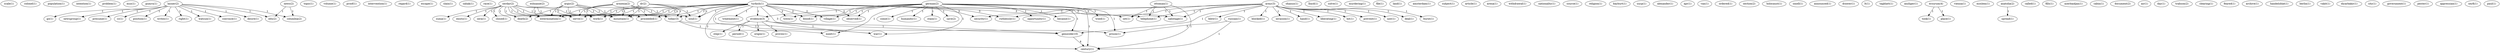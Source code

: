digraph G {
  scale [ label="scale(1)" ];
  colonel [ label="colonel(1)" ];
  population [ label="population(1)" ];
  intention [ label="intention(1)" ];
  problem [ label="problem(1)" ];
  mus [ label="mus(1)" ];
  gumru [ label="gumru(1)" ];
  lasner [ label="lasner(2)" ];
  presume [ label="presume(1)" ];
  cc [ label="cc(1)" ];
  right [ label="right(1)" ];
  watsun [ label="watsun(1)" ];
  convince [ label="convince(1)" ];
  desire [ label="desire(1)" ];
  go [ label="go(1)" ];
  newsgroup [ label="newsgroup(1)" ];
  edu [ label="edu(2)" ];
  position [ label="position(1)" ];
  columbia [ label="columbia(2)" ];
  writes [ label="writes(1)" ];
  topic [ label="topic(1)" ];
  volume [ label="volume(1)" ];
  proof [ label="proof(1)" ];
  intervention [ label="intervention(1)" ];
  regard [ label="regard(1)" ];
  escape [ label="escape(1)" ];
  slain [ label="slain(1)" ];
  sahak [ label="sahak(1)" ];
  race [ label="race(1)" ];
  serdar [ label="serdar(2)" ];
  zuma [ label="zuma(1)" ];
  exists [ label="exists(1)" ];
  sera [ label="sera(1)" ];
  closed [ label="closed(1)" ];
  soul [ label="soul(1)" ];
  work [ label="work(1)" ];
  proceeded [ label="proceeded(1)" ];
  today [ label="today(3)" ];
  death [ label="death(2)" ];
  mountain [ label="mountain(1)" ];
  serve [ label="serve(1)" ];
  extermination [ label="extermination(1)" ];
  ohanus [ label="ohanus(1)" ];
  lloyd [ label="lloyd(1)" ];
  solve [ label="solve(1)" ];
  army [ label="army(3)" ];
  saw [ label="saw(1)" ];
  deal [ label="deal(1)" ];
  burnt [ label="burnt(1)" ];
  blew [ label="blew(1)" ];
  blocked [ label="blocked(1)" ];
  invasion [ label="invasion(1)" ];
  hand [ label="hand(1)" ];
  liberating [ label="liberating(1)" ];
  ruthlessly [ label="ruthlessly(1)" ];
  hit [ label="hit(1)" ];
  prevent [ label="prevent(1)" ];
  genocide [ label="genocide(10)" ];
  security [ label="security(1)" ];
  telephone [ label="telephone(1)" ];
  sabotage [ label="sabotage(1)" ];
  set [ label="set(1)" ];
  murdering [ label="murdering(1)" ];
  german [ label="german(2)" ];
  observed [ label="observed(1)" ];
  evidence [ label="evidence(3)" ];
  war [ label="war(1)" ];
  town [ label="town(1)" ];
  humanity [ label="humanity(1)" ];
  stain [ label="stain(1)" ];
  save [ label="save(2)" ];
  opportunity [ label="opportunity(1)" ];
  blood [ label="blood(1)" ];
  became [ label="became(1)" ];
  tried [ label="tried(1)" ];
  village [ label="village(1)" ];
  come [ label="come(1)" ];
  meet [ label="meet(1)" ];
  century [ label="century(1)" ];
  prison [ label="prison(1)" ];
  file [ label="file(1)" ];
  land [ label="land(1)" ];
  amsterdam [ label="amsterdam(1)" ];
  subject [ label="subject(1)" ];
  article [ label="article(1)" ];
  arena [ label="arena(1)" ];
  withdrawal [ label="withdrawal(1)" ];
  nationality [ label="nationality(1)" ];
  source [ label="source(1)" ];
  news [ label="news(2)" ];
  religion [ label="religion(1)" ];
  dr [ label="dr(2)" ];
  bayburt [ label="bayburt(1)" ];
  uucp [ label="uucp(1)" ];
  alexander [ label="alexander(1)" ];
  apr [ label="apr(1)" ];
  van [ label="van(1)" ];
  ordered [ label="ordered(1)" ];
  section [ label="section(2)" ];
  holocaust [ label="holocaust(1)" ];
  armenia [ label="armenia(2)" ];
  smell [ label="smell(1)" ];
  turkish [ label="turkish(1)" ];
  treatment [ label="treatment(1)" ];
  announced [ label="announced(1)" ];
  drawer [ label="drawer(1)" ];
  proves [ label="proves(1)" ];
  step [ label="step(1)" ];
  period [ label="period(1)" ];
  origin [ label="origin(1)" ];
  lt [ label="lt(1)" ];
  tagblatt [ label="tagblatt(1)" ];
  anzliger [ label="anzliger(1)" ];
  argic [ label="argic(2)" ];
  erzurum [ label="erzurum(4)" ];
  took [ label="took(1)" ];
  place [ label="place(1)" ];
  vienna [ label="vienna(1)" ];
  moslem [ label="moslem(1)" ];
  anatolia [ label="anatolia(2)" ];
  spread [ label="spread(1)" ];
  called [ label="called(1)" ];
  fills [ label="fills(1)" ];
  azerbaidjan [ label="azerbaidjan(1)" ];
  cabin [ label="cabin(1)" ];
  document [ label="document(2)" ];
  air [ label="air(1)" ];
  day [ label="day(1)" ];
  trabzon [ label="trabzon(2)" ];
  clearing [ label="clearing(1)" ];
  feared [ label="feared(1)" ];
  archive [ label="archive(1)" ];
  handelsblat [ label="handelsblat(1)" ];
  ottoman [ label="ottoman(1)" ];
  russian [ label="russian(1)" ];
  berlin [ label="berlin(1)" ];
  eshnanie [ label="eshnanie(2)" ];
  vakit [ label="vakit(1)" ];
  diyarbakir [ label="diyarbakir(1)" ];
  city [ label="city(1)" ];
  government [ label="government(1)" ];
  pester [ label="pester(1)" ];
  appressian [ label="appressian(1)" ];
  seyfi [ label="seyfi(1)" ];
  paul [ label="paul(1)" ];
  lasner -> presume [ label="1" ];
  lasner -> cc [ label="1" ];
  lasner -> right [ label="1" ];
  lasner -> watsun [ label="1" ];
  lasner -> convince [ label="1" ];
  lasner -> desire [ label="1" ];
  lasner -> go [ label="1" ];
  lasner -> newsgroup [ label="1" ];
  lasner -> edu [ label="1" ];
  lasner -> position [ label="1" ];
  lasner -> columbia [ label="1" ];
  lasner -> writes [ label="1" ];
  serdar -> zuma [ label="1" ];
  serdar -> exists [ label="1" ];
  serdar -> sera [ label="1" ];
  serdar -> closed [ label="1" ];
  serdar -> soul [ label="1" ];
  serdar -> work [ label="1" ];
  serdar -> proceeded [ label="1" ];
  serdar -> today [ label="1" ];
  serdar -> death [ label="1" ];
  serdar -> mountain [ label="1" ];
  serdar -> serve [ label="1" ];
  serdar -> extermination [ label="1" ];
  army -> saw [ label="1" ];
  army -> deal [ label="1" ];
  army -> burnt [ label="1" ];
  army -> blew [ label="1" ];
  army -> blocked [ label="1" ];
  army -> invasion [ label="1" ];
  army -> hand [ label="1" ];
  army -> liberating [ label="1" ];
  army -> ruthlessly [ label="1" ];
  army -> hit [ label="1" ];
  army -> prevent [ label="1" ];
  army -> genocide [ label="1" ];
  army -> security [ label="1" ];
  army -> telephone [ label="1" ];
  army -> sabotage [ label="1" ];
  army -> set [ label="1" ];
  german -> observed [ label="1" ];
  german -> evidence [ label="1" ];
  german -> war [ label="1" ];
  german -> town [ label="1" ];
  german -> humanity [ label="1" ];
  german -> stain [ label="1" ];
  german -> save [ label="1" ];
  german -> opportunity [ label="1" ];
  german -> blood [ label="1" ];
  german -> became [ label="1" ];
  german -> tried [ label="1" ];
  german -> village [ label="1" ];
  german -> come [ label="1" ];
  german -> genocide [ label="1" ];
  german -> meet [ label="1" ];
  german -> century [ label="1" ];
  german -> prison [ label="1" ];
  news -> edu [ label="1" ];
  news -> columbia [ label="1" ];
  dr -> soul [ label="1" ];
  dr -> work [ label="1" ];
  dr -> proceeded [ label="1" ];
  dr -> today [ label="1" ];
  dr -> mountain [ label="1" ];
  dr -> serve [ label="1" ];
  dr -> extermination [ label="1" ];
  armenia -> soul [ label="1" ];
  armenia -> work [ label="1" ];
  armenia -> proceeded [ label="1" ];
  armenia -> today [ label="1" ];
  armenia -> mountain [ label="1" ];
  armenia -> serve [ label="1" ];
  armenia -> extermination [ label="1" ];
  turkish -> observed [ label="2" ];
  turkish -> evidence [ label="1" ];
  turkish -> war [ label="1" ];
  turkish -> town [ label="2" ];
  turkish -> soul [ label="1" ];
  turkish -> treatment [ label="1" ];
  turkish -> ruthlessly [ label="3" ];
  turkish -> blood [ label="2" ];
  turkish -> work [ label="1" ];
  turkish -> village [ label="2" ];
  turkish -> proceeded [ label="1" ];
  turkish -> today [ label="1" ];
  turkish -> genocide [ label="3" ];
  turkish -> security [ label="3" ];
  turkish -> mountain [ label="1" ];
  turkish -> century [ label="2" ];
  turkish -> telephone [ label="3" ];
  turkish -> sabotage [ label="3" ];
  turkish -> set [ label="3" ];
  turkish -> serve [ label="1" ];
  turkish -> extermination [ label="1" ];
  evidence -> war [ label="1" ];
  evidence -> proves [ label="1" ];
  evidence -> step [ label="1" ];
  evidence -> period [ label="1" ];
  evidence -> origin [ label="1" ];
  evidence -> genocide [ label="1" ];
  argic -> work [ label="1" ];
  argic -> proceeded [ label="1" ];
  argic -> today [ label="1" ];
  argic -> death [ label="1" ];
  argic -> mountain [ label="1" ];
  argic -> serve [ label="1" ];
  argic -> extermination [ label="1" ];
  erzurum -> took [ label="1" ];
  erzurum -> place [ label="1" ];
  anatolia -> spread [ label="1" ];
  today -> meet [ label="1" ];
  today -> prison [ label="1" ];
  genocide -> century [ label="4" ];
  ottoman -> century [ label="1" ];
  ottoman -> telephone [ label="1" ];
  ottoman -> sabotage [ label="1" ];
  ottoman -> set [ label="1" ];
  russian -> century [ label="1" ];
  russian -> prison [ label="3" ];
  eshnanie -> serve [ label="1" ];
  eshnanie -> extermination [ label="1" ];
}
